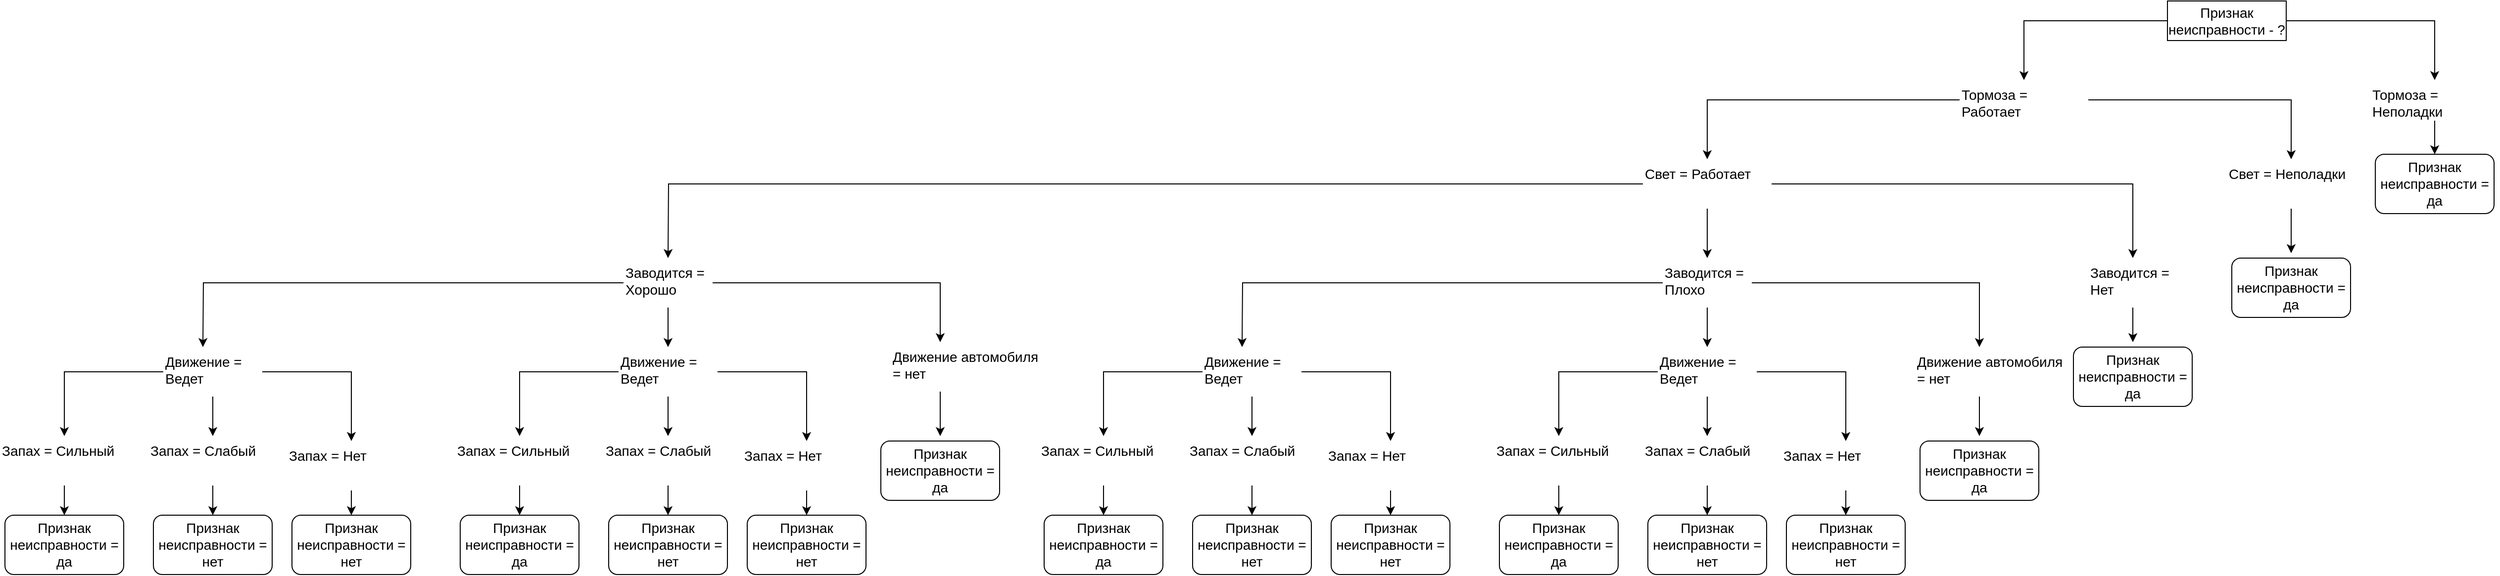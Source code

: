<mxfile version="13.7.9" type="device"><diagram id="8UMA14Dn64yTcVa0Wlig" name="Страница 1"><mxGraphModel dx="4512" dy="1174" grid="1" gridSize="10" guides="1" tooltips="1" connect="1" arrows="1" fold="1" page="1" pageScale="1" pageWidth="827" pageHeight="1169" math="0" shadow="0"><root><mxCell id="0"/><mxCell id="1" parent="0"/><mxCell id="dR8aCYPxrqE2yzST3Ery-28" style="edgeStyle=orthogonalEdgeStyle;rounded=0;orthogonalLoop=1;jettySize=auto;html=1;exitX=0;exitY=0.5;exitDx=0;exitDy=0;entryX=0.5;entryY=0;entryDx=0;entryDy=0;fontFamily=Helvetica;fontSize=14;fontColor=#000000;" edge="1" parent="1" source="dR8aCYPxrqE2yzST3Ery-1" target="dR8aCYPxrqE2yzST3Ery-5"><mxGeometry relative="1" as="geometry"/></mxCell><mxCell id="dR8aCYPxrqE2yzST3Ery-29" style="edgeStyle=orthogonalEdgeStyle;rounded=0;orthogonalLoop=1;jettySize=auto;html=1;exitX=1;exitY=0.5;exitDx=0;exitDy=0;entryX=0.5;entryY=0;entryDx=0;entryDy=0;fontFamily=Helvetica;fontSize=14;fontColor=#000000;" edge="1" parent="1" source="dR8aCYPxrqE2yzST3Ery-1" target="dR8aCYPxrqE2yzST3Ery-10"><mxGeometry relative="1" as="geometry"/></mxCell><mxCell id="dR8aCYPxrqE2yzST3Ery-1" value="Признак неисправности&amp;nbsp;- ?" style="rounded=0;whiteSpace=wrap;html=1;fontFamily=Helvetica;labelBackgroundColor=#ffffff;labelBorderColor=none;fontSize=14;" vertex="1" parent="1"><mxGeometry x="300" y="80" width="120" height="40" as="geometry"/></mxCell><mxCell id="dR8aCYPxrqE2yzST3Ery-30" style="edgeStyle=orthogonalEdgeStyle;rounded=0;orthogonalLoop=1;jettySize=auto;html=1;exitX=1;exitY=0.5;exitDx=0;exitDy=0;entryX=0.5;entryY=0;entryDx=0;entryDy=0;fontFamily=Helvetica;fontSize=14;fontColor=#000000;" edge="1" parent="1" source="dR8aCYPxrqE2yzST3Ery-5" target="dR8aCYPxrqE2yzST3Ery-11"><mxGeometry relative="1" as="geometry"/></mxCell><mxCell id="dR8aCYPxrqE2yzST3Ery-31" style="edgeStyle=orthogonalEdgeStyle;rounded=0;orthogonalLoop=1;jettySize=auto;html=1;exitX=0;exitY=0.5;exitDx=0;exitDy=0;entryX=0.5;entryY=0;entryDx=0;entryDy=0;fontFamily=Helvetica;fontSize=14;fontColor=#000000;" edge="1" parent="1" source="dR8aCYPxrqE2yzST3Ery-5" target="dR8aCYPxrqE2yzST3Ery-6"><mxGeometry relative="1" as="geometry"/></mxCell><mxCell id="dR8aCYPxrqE2yzST3Ery-5" value="Тормоза = Работает" style="text;whiteSpace=wrap;html=1;fontFamily=Helvetica;labelBackgroundColor=#ffffff;labelBorderColor=none;fontSize=14;" vertex="1" parent="1"><mxGeometry x="90" y="160" width="130" height="40" as="geometry"/></mxCell><mxCell id="dR8aCYPxrqE2yzST3Ery-32" style="edgeStyle=orthogonalEdgeStyle;rounded=0;orthogonalLoop=1;jettySize=auto;html=1;exitX=1;exitY=0.5;exitDx=0;exitDy=0;entryX=0.5;entryY=0;entryDx=0;entryDy=0;fontFamily=Helvetica;fontSize=14;fontColor=#000000;" edge="1" parent="1" source="dR8aCYPxrqE2yzST3Ery-6" target="dR8aCYPxrqE2yzST3Ery-13"><mxGeometry relative="1" as="geometry"/></mxCell><mxCell id="dR8aCYPxrqE2yzST3Ery-89" style="edgeStyle=orthogonalEdgeStyle;rounded=0;orthogonalLoop=1;jettySize=auto;html=1;exitX=0.5;exitY=1;exitDx=0;exitDy=0;entryX=0.5;entryY=0;entryDx=0;entryDy=0;fontFamily=Helvetica;fontSize=14;fontColor=#000000;" edge="1" parent="1" source="dR8aCYPxrqE2yzST3Ery-6" target="dR8aCYPxrqE2yzST3Ery-7"><mxGeometry relative="1" as="geometry"/></mxCell><mxCell id="dR8aCYPxrqE2yzST3Ery-91" style="edgeStyle=orthogonalEdgeStyle;rounded=0;orthogonalLoop=1;jettySize=auto;html=1;exitX=0;exitY=0.5;exitDx=0;exitDy=0;entryX=0.5;entryY=0;entryDx=0;entryDy=0;fontFamily=Helvetica;fontSize=14;fontColor=#000000;" edge="1" parent="1" source="dR8aCYPxrqE2yzST3Ery-6"><mxGeometry relative="1" as="geometry"><mxPoint x="-1215" y="340" as="targetPoint"/></mxGeometry></mxCell><mxCell id="dR8aCYPxrqE2yzST3Ery-6" value="Свет = Работает" style="text;whiteSpace=wrap;html=1;fontFamily=Helvetica;labelBackgroundColor=#ffffff;labelBorderColor=none;fontSize=14;" vertex="1" parent="1"><mxGeometry x="-230" y="240" width="130" height="50" as="geometry"/></mxCell><mxCell id="dR8aCYPxrqE2yzST3Ery-34" style="edgeStyle=orthogonalEdgeStyle;rounded=0;orthogonalLoop=1;jettySize=auto;html=1;exitX=1;exitY=0.5;exitDx=0;exitDy=0;entryX=0.5;entryY=0;entryDx=0;entryDy=0;fontFamily=Helvetica;fontSize=14;fontColor=#000000;" edge="1" parent="1" source="dR8aCYPxrqE2yzST3Ery-7" target="dR8aCYPxrqE2yzST3Ery-17"><mxGeometry relative="1" as="geometry"/></mxCell><mxCell id="dR8aCYPxrqE2yzST3Ery-35" style="edgeStyle=orthogonalEdgeStyle;rounded=0;orthogonalLoop=1;jettySize=auto;html=1;exitX=0;exitY=0.5;exitDx=0;exitDy=0;entryX=0.5;entryY=0;entryDx=0;entryDy=0;fontFamily=Helvetica;fontSize=14;fontColor=#000000;" edge="1" parent="1" source="dR8aCYPxrqE2yzST3Ery-7"><mxGeometry relative="1" as="geometry"><mxPoint x="-635" y="430" as="targetPoint"/></mxGeometry></mxCell><mxCell id="dR8aCYPxrqE2yzST3Ery-62" style="edgeStyle=orthogonalEdgeStyle;rounded=0;orthogonalLoop=1;jettySize=auto;html=1;exitX=0.5;exitY=1;exitDx=0;exitDy=0;entryX=0.5;entryY=0;entryDx=0;entryDy=0;fontFamily=Helvetica;fontSize=14;fontColor=#000000;" edge="1" parent="1" source="dR8aCYPxrqE2yzST3Ery-7" target="dR8aCYPxrqE2yzST3Ery-16"><mxGeometry relative="1" as="geometry"/></mxCell><mxCell id="dR8aCYPxrqE2yzST3Ery-7" value="Заводится = Плохо" style="text;whiteSpace=wrap;html=1;fontFamily=Helvetica;labelBackgroundColor=#ffffff;labelBorderColor=none;fontSize=14;" vertex="1" parent="1"><mxGeometry x="-210" y="340" width="90" height="50" as="geometry"/></mxCell><mxCell id="dR8aCYPxrqE2yzST3Ery-112" value="" style="edgeStyle=orthogonalEdgeStyle;rounded=0;orthogonalLoop=1;jettySize=auto;html=1;fontFamily=Helvetica;fontSize=14;fontColor=#000000;" edge="1" parent="1" source="dR8aCYPxrqE2yzST3Ery-10"><mxGeometry relative="1" as="geometry"><mxPoint x="570" y="235" as="targetPoint"/></mxGeometry></mxCell><mxCell id="dR8aCYPxrqE2yzST3Ery-10" value="Тормоза = Неполадки" style="text;whiteSpace=wrap;html=1;fontFamily=Helvetica;labelBackgroundColor=#ffffff;labelBorderColor=none;fontSize=14;" vertex="1" parent="1"><mxGeometry x="505" y="160" width="130" height="40" as="geometry"/></mxCell><mxCell id="dR8aCYPxrqE2yzST3Ery-111" value="" style="edgeStyle=orthogonalEdgeStyle;rounded=0;orthogonalLoop=1;jettySize=auto;html=1;fontFamily=Helvetica;fontSize=14;fontColor=#000000;" edge="1" parent="1" source="dR8aCYPxrqE2yzST3Ery-11"><mxGeometry relative="1" as="geometry"><mxPoint x="425" y="335" as="targetPoint"/></mxGeometry></mxCell><mxCell id="dR8aCYPxrqE2yzST3Ery-11" value="Свет = Неполадки" style="text;whiteSpace=wrap;html=1;fontFamily=Helvetica;labelBackgroundColor=#ffffff;labelBorderColor=none;fontSize=14;" vertex="1" parent="1"><mxGeometry x="360" y="240" width="130" height="50" as="geometry"/></mxCell><mxCell id="dR8aCYPxrqE2yzST3Ery-110" value="" style="edgeStyle=orthogonalEdgeStyle;rounded=0;orthogonalLoop=1;jettySize=auto;html=1;fontFamily=Helvetica;fontSize=14;fontColor=#000000;" edge="1" parent="1" source="dR8aCYPxrqE2yzST3Ery-13"><mxGeometry relative="1" as="geometry"><mxPoint x="265.059" y="425" as="targetPoint"/></mxGeometry></mxCell><mxCell id="dR8aCYPxrqE2yzST3Ery-13" value="Заводится = Нет" style="text;whiteSpace=wrap;html=1;fontFamily=Helvetica;labelBackgroundColor=#ffffff;labelBorderColor=none;fontSize=14;" vertex="1" parent="1"><mxGeometry x="220" y="340" width="90" height="50" as="geometry"/></mxCell><mxCell id="dR8aCYPxrqE2yzST3Ery-59" style="edgeStyle=orthogonalEdgeStyle;rounded=0;orthogonalLoop=1;jettySize=auto;html=1;exitX=0;exitY=0.5;exitDx=0;exitDy=0;entryX=0.5;entryY=0;entryDx=0;entryDy=0;fontFamily=Helvetica;fontSize=14;fontColor=#000000;" edge="1" parent="1" source="dR8aCYPxrqE2yzST3Ery-16" target="dR8aCYPxrqE2yzST3Ery-53"><mxGeometry relative="1" as="geometry"/></mxCell><mxCell id="dR8aCYPxrqE2yzST3Ery-60" style="edgeStyle=orthogonalEdgeStyle;rounded=0;orthogonalLoop=1;jettySize=auto;html=1;exitX=0.5;exitY=1;exitDx=0;exitDy=0;entryX=0.5;entryY=0;entryDx=0;entryDy=0;fontFamily=Helvetica;fontSize=14;fontColor=#000000;" edge="1" parent="1" source="dR8aCYPxrqE2yzST3Ery-16" target="dR8aCYPxrqE2yzST3Ery-54"><mxGeometry relative="1" as="geometry"/></mxCell><mxCell id="dR8aCYPxrqE2yzST3Ery-61" style="edgeStyle=orthogonalEdgeStyle;rounded=0;orthogonalLoop=1;jettySize=auto;html=1;exitX=1;exitY=0.5;exitDx=0;exitDy=0;entryX=0.5;entryY=0;entryDx=0;entryDy=0;fontFamily=Helvetica;fontSize=14;fontColor=#000000;" edge="1" parent="1" source="dR8aCYPxrqE2yzST3Ery-16" target="dR8aCYPxrqE2yzST3Ery-55"><mxGeometry relative="1" as="geometry"/></mxCell><mxCell id="dR8aCYPxrqE2yzST3Ery-16" value="Движение = Ведет" style="text;whiteSpace=wrap;html=1;fontFamily=Helvetica;labelBackgroundColor=#ffffff;labelBorderColor=none;fontSize=14;" vertex="1" parent="1"><mxGeometry x="-215" y="430" width="100" height="50" as="geometry"/></mxCell><mxCell id="dR8aCYPxrqE2yzST3Ery-109" value="" style="edgeStyle=orthogonalEdgeStyle;rounded=0;orthogonalLoop=1;jettySize=auto;html=1;fontFamily=Helvetica;fontSize=14;fontColor=#000000;" edge="1" parent="1" source="dR8aCYPxrqE2yzST3Ery-17"><mxGeometry relative="1" as="geometry"><mxPoint x="110" y="520" as="targetPoint"/></mxGeometry></mxCell><mxCell id="dR8aCYPxrqE2yzST3Ery-17" value="&lt;span style=&quot;font-size: 14px; font-style: normal; font-weight: 400; letter-spacing: normal; text-align: left; text-indent: 0px; text-transform: none; word-spacing: 0px; display: inline; float: none;&quot;&gt;Движение&amp;nbsp;&lt;/span&gt;&lt;span style=&quot;font-size: 14px; font-style: normal; font-weight: 400; letter-spacing: normal; text-align: left; text-indent: 0px; text-transform: none; word-spacing: 0px; display: inline; float: none;&quot;&gt;автомобиля = нет&lt;/span&gt;" style="text;whiteSpace=wrap;html=1;fontFamily=Helvetica;labelBackgroundColor=#ffffff;labelBorderColor=none;fontSize=14;" vertex="1" parent="1"><mxGeometry x="45" y="430" width="130" height="50" as="geometry"/></mxCell><mxCell id="dR8aCYPxrqE2yzST3Ery-102" style="edgeStyle=orthogonalEdgeStyle;rounded=0;orthogonalLoop=1;jettySize=auto;html=1;exitX=0.5;exitY=1;exitDx=0;exitDy=0;entryX=0.5;entryY=0;entryDx=0;entryDy=0;fontFamily=Helvetica;fontSize=14;fontColor=#000000;" edge="1" parent="1" source="dR8aCYPxrqE2yzST3Ery-53"><mxGeometry relative="1" as="geometry"><mxPoint x="-315" y="600" as="targetPoint"/></mxGeometry></mxCell><mxCell id="dR8aCYPxrqE2yzST3Ery-53" value="Запах = Сильный" style="text;whiteSpace=wrap;html=1;fontFamily=Helvetica;labelBackgroundColor=#ffffff;labelBorderColor=none;fontSize=14;" vertex="1" parent="1"><mxGeometry x="-380" y="520" width="130" height="50" as="geometry"/></mxCell><mxCell id="dR8aCYPxrqE2yzST3Ery-103" style="edgeStyle=orthogonalEdgeStyle;rounded=0;orthogonalLoop=1;jettySize=auto;html=1;exitX=0.5;exitY=1;exitDx=0;exitDy=0;entryX=0.5;entryY=0;entryDx=0;entryDy=0;fontFamily=Helvetica;fontSize=14;fontColor=#000000;" edge="1" parent="1" source="dR8aCYPxrqE2yzST3Ery-54"><mxGeometry relative="1" as="geometry"><mxPoint x="-165" y="600" as="targetPoint"/></mxGeometry></mxCell><mxCell id="dR8aCYPxrqE2yzST3Ery-54" value="Запах = Слабый" style="text;whiteSpace=wrap;html=1;fontFamily=Helvetica;labelBackgroundColor=#ffffff;labelBorderColor=none;fontSize=14;" vertex="1" parent="1"><mxGeometry x="-230" y="520" width="130" height="50" as="geometry"/></mxCell><mxCell id="dR8aCYPxrqE2yzST3Ery-104" style="edgeStyle=orthogonalEdgeStyle;rounded=0;orthogonalLoop=1;jettySize=auto;html=1;exitX=0.5;exitY=1;exitDx=0;exitDy=0;entryX=0.5;entryY=0;entryDx=0;entryDy=0;fontFamily=Helvetica;fontSize=14;fontColor=#000000;" edge="1" parent="1" source="dR8aCYPxrqE2yzST3Ery-55" target="dR8aCYPxrqE2yzST3Ery-56"><mxGeometry relative="1" as="geometry"/></mxCell><mxCell id="dR8aCYPxrqE2yzST3Ery-55" value="Запах = Нет" style="text;whiteSpace=wrap;html=1;fontFamily=Helvetica;labelBackgroundColor=#ffffff;labelBorderColor=none;fontSize=14;" vertex="1" parent="1"><mxGeometry x="-90" y="525" width="130" height="50" as="geometry"/></mxCell><mxCell id="dR8aCYPxrqE2yzST3Ery-56" value="&lt;span style=&quot;background-color: rgb(255, 255, 255); font-size: 14px;&quot;&gt;Признак неисправности&lt;/span&gt;&amp;nbsp;= нет" style="rounded=1;whiteSpace=wrap;html=1;labelBackgroundColor=none;strokeWidth=1;fontFamily=Helvetica;fontSize=14;fontColor=#000000;" vertex="1" parent="1"><mxGeometry x="-85" y="600" width="120" height="60" as="geometry"/></mxCell><mxCell id="dR8aCYPxrqE2yzST3Ery-146" value="&lt;span style=&quot;background-color: rgb(255, 255, 255); font-size: 14px;&quot;&gt;Признак неисправности&amp;nbsp;&lt;/span&gt;= да" style="rounded=1;whiteSpace=wrap;html=1;labelBackgroundColor=none;strokeWidth=1;fontFamily=Helvetica;fontSize=14;fontColor=#000000;" vertex="1" parent="1"><mxGeometry x="510" y="235" width="120" height="60" as="geometry"/></mxCell><mxCell id="dR8aCYPxrqE2yzST3Ery-202" value="&lt;span style=&quot;background-color: rgb(255, 255, 255); font-size: 14px;&quot;&gt;Признак неисправности&amp;nbsp;&lt;/span&gt;= да" style="rounded=1;whiteSpace=wrap;html=1;labelBackgroundColor=none;strokeWidth=1;fontFamily=Helvetica;fontSize=14;fontColor=#000000;" vertex="1" parent="1"><mxGeometry x="365" y="340" width="120" height="60" as="geometry"/></mxCell><mxCell id="dR8aCYPxrqE2yzST3Ery-203" value="&lt;span style=&quot;background-color: rgb(255, 255, 255); font-size: 14px;&quot;&gt;Признак неисправности&amp;nbsp;&lt;/span&gt;= да" style="rounded=1;whiteSpace=wrap;html=1;labelBackgroundColor=none;strokeWidth=1;fontFamily=Helvetica;fontSize=14;fontColor=#000000;" vertex="1" parent="1"><mxGeometry x="205" y="430" width="120" height="60" as="geometry"/></mxCell><mxCell id="dR8aCYPxrqE2yzST3Ery-204" value="&lt;span style=&quot;background-color: rgb(255, 255, 255); font-size: 14px;&quot;&gt;Признак неисправности&amp;nbsp;&lt;/span&gt;= да" style="rounded=1;whiteSpace=wrap;html=1;labelBackgroundColor=none;strokeWidth=1;fontFamily=Helvetica;fontSize=14;fontColor=#000000;" vertex="1" parent="1"><mxGeometry x="50" y="525" width="120" height="60" as="geometry"/></mxCell><mxCell id="dR8aCYPxrqE2yzST3Ery-205" value="&lt;span style=&quot;background-color: rgb(255, 255, 255); font-size: 14px;&quot;&gt;Признак неисправности&lt;/span&gt;&amp;nbsp;= нет" style="rounded=1;whiteSpace=wrap;html=1;labelBackgroundColor=none;strokeWidth=1;fontFamily=Helvetica;fontSize=14;fontColor=#000000;" vertex="1" parent="1"><mxGeometry x="-225" y="600" width="120" height="60" as="geometry"/></mxCell><mxCell id="dR8aCYPxrqE2yzST3Ery-206" value="&lt;span style=&quot;background-color: rgb(255, 255, 255); font-size: 14px;&quot;&gt;Признак неисправности&amp;nbsp;&lt;/span&gt;= да" style="rounded=1;whiteSpace=wrap;html=1;labelBackgroundColor=none;strokeWidth=1;fontFamily=Helvetica;fontSize=14;fontColor=#000000;" vertex="1" parent="1"><mxGeometry x="-375" y="600" width="120" height="60" as="geometry"/></mxCell><mxCell id="dR8aCYPxrqE2yzST3Ery-207" style="edgeStyle=orthogonalEdgeStyle;rounded=0;orthogonalLoop=1;jettySize=auto;html=1;exitX=0;exitY=0.5;exitDx=0;exitDy=0;entryX=0.5;entryY=0;entryDx=0;entryDy=0;fontFamily=Helvetica;fontSize=14;fontColor=#000000;" edge="1" parent="1" source="dR8aCYPxrqE2yzST3Ery-210" target="dR8aCYPxrqE2yzST3Ery-212"><mxGeometry relative="1" as="geometry"/></mxCell><mxCell id="dR8aCYPxrqE2yzST3Ery-208" style="edgeStyle=orthogonalEdgeStyle;rounded=0;orthogonalLoop=1;jettySize=auto;html=1;exitX=0.5;exitY=1;exitDx=0;exitDy=0;entryX=0.5;entryY=0;entryDx=0;entryDy=0;fontFamily=Helvetica;fontSize=14;fontColor=#000000;" edge="1" parent="1" source="dR8aCYPxrqE2yzST3Ery-210" target="dR8aCYPxrqE2yzST3Ery-214"><mxGeometry relative="1" as="geometry"/></mxCell><mxCell id="dR8aCYPxrqE2yzST3Ery-209" style="edgeStyle=orthogonalEdgeStyle;rounded=0;orthogonalLoop=1;jettySize=auto;html=1;exitX=1;exitY=0.5;exitDx=0;exitDy=0;entryX=0.5;entryY=0;entryDx=0;entryDy=0;fontFamily=Helvetica;fontSize=14;fontColor=#000000;" edge="1" parent="1" source="dR8aCYPxrqE2yzST3Ery-210" target="dR8aCYPxrqE2yzST3Ery-216"><mxGeometry relative="1" as="geometry"/></mxCell><mxCell id="dR8aCYPxrqE2yzST3Ery-210" value="Движение = Ведет" style="text;whiteSpace=wrap;html=1;fontFamily=Helvetica;labelBackgroundColor=#ffffff;labelBorderColor=none;fontSize=14;" vertex="1" parent="1"><mxGeometry x="-675" y="430" width="100" height="50" as="geometry"/></mxCell><mxCell id="dR8aCYPxrqE2yzST3Ery-211" style="edgeStyle=orthogonalEdgeStyle;rounded=0;orthogonalLoop=1;jettySize=auto;html=1;exitX=0.5;exitY=1;exitDx=0;exitDy=0;entryX=0.5;entryY=0;entryDx=0;entryDy=0;fontFamily=Helvetica;fontSize=14;fontColor=#000000;" edge="1" parent="1" source="dR8aCYPxrqE2yzST3Ery-212"><mxGeometry relative="1" as="geometry"><mxPoint x="-775" y="600" as="targetPoint"/></mxGeometry></mxCell><mxCell id="dR8aCYPxrqE2yzST3Ery-212" value="Запах = Сильный" style="text;whiteSpace=wrap;html=1;fontFamily=Helvetica;labelBackgroundColor=#ffffff;labelBorderColor=none;fontSize=14;" vertex="1" parent="1"><mxGeometry x="-840" y="520" width="130" height="50" as="geometry"/></mxCell><mxCell id="dR8aCYPxrqE2yzST3Ery-213" style="edgeStyle=orthogonalEdgeStyle;rounded=0;orthogonalLoop=1;jettySize=auto;html=1;exitX=0.5;exitY=1;exitDx=0;exitDy=0;entryX=0.5;entryY=0;entryDx=0;entryDy=0;fontFamily=Helvetica;fontSize=14;fontColor=#000000;" edge="1" parent="1" source="dR8aCYPxrqE2yzST3Ery-214"><mxGeometry relative="1" as="geometry"><mxPoint x="-625" y="600" as="targetPoint"/></mxGeometry></mxCell><mxCell id="dR8aCYPxrqE2yzST3Ery-214" value="Запах = Слабый" style="text;whiteSpace=wrap;html=1;fontFamily=Helvetica;labelBackgroundColor=#ffffff;labelBorderColor=none;fontSize=14;" vertex="1" parent="1"><mxGeometry x="-690" y="520" width="130" height="50" as="geometry"/></mxCell><mxCell id="dR8aCYPxrqE2yzST3Ery-215" style="edgeStyle=orthogonalEdgeStyle;rounded=0;orthogonalLoop=1;jettySize=auto;html=1;exitX=0.5;exitY=1;exitDx=0;exitDy=0;entryX=0.5;entryY=0;entryDx=0;entryDy=0;fontFamily=Helvetica;fontSize=14;fontColor=#000000;" edge="1" parent="1" source="dR8aCYPxrqE2yzST3Ery-216" target="dR8aCYPxrqE2yzST3Ery-217"><mxGeometry relative="1" as="geometry"/></mxCell><mxCell id="dR8aCYPxrqE2yzST3Ery-216" value="Запах = Нет" style="text;whiteSpace=wrap;html=1;fontFamily=Helvetica;labelBackgroundColor=#ffffff;labelBorderColor=none;fontSize=14;" vertex="1" parent="1"><mxGeometry x="-550" y="525" width="130" height="50" as="geometry"/></mxCell><mxCell id="dR8aCYPxrqE2yzST3Ery-217" value="&lt;span style=&quot;background-color: rgb(255, 255, 255); font-size: 14px;&quot;&gt;Признак неисправности&lt;/span&gt;&amp;nbsp;= нет" style="rounded=1;whiteSpace=wrap;html=1;labelBackgroundColor=none;strokeWidth=1;fontFamily=Helvetica;fontSize=14;fontColor=#000000;" vertex="1" parent="1"><mxGeometry x="-545" y="600" width="120" height="60" as="geometry"/></mxCell><mxCell id="dR8aCYPxrqE2yzST3Ery-218" value="&lt;span style=&quot;background-color: rgb(255, 255, 255); font-size: 14px;&quot;&gt;Признак неисправности&lt;/span&gt;&amp;nbsp;= нет" style="rounded=1;whiteSpace=wrap;html=1;labelBackgroundColor=none;strokeWidth=1;fontFamily=Helvetica;fontSize=14;fontColor=#000000;" vertex="1" parent="1"><mxGeometry x="-685" y="600" width="120" height="60" as="geometry"/></mxCell><mxCell id="dR8aCYPxrqE2yzST3Ery-219" value="&lt;span style=&quot;background-color: rgb(255, 255, 255); font-size: 14px;&quot;&gt;Признак неисправности&amp;nbsp;&lt;/span&gt;= да" style="rounded=1;whiteSpace=wrap;html=1;labelBackgroundColor=none;strokeWidth=1;fontFamily=Helvetica;fontSize=14;fontColor=#000000;" vertex="1" parent="1"><mxGeometry x="-835" y="600" width="120" height="60" as="geometry"/></mxCell><mxCell id="dR8aCYPxrqE2yzST3Ery-220" style="edgeStyle=orthogonalEdgeStyle;rounded=0;orthogonalLoop=1;jettySize=auto;html=1;exitX=1;exitY=0.5;exitDx=0;exitDy=0;entryX=0.5;entryY=0;entryDx=0;entryDy=0;fontFamily=Helvetica;fontSize=14;fontColor=#000000;" edge="1" parent="1" source="dR8aCYPxrqE2yzST3Ery-223" target="dR8aCYPxrqE2yzST3Ery-229"><mxGeometry relative="1" as="geometry"/></mxCell><mxCell id="dR8aCYPxrqE2yzST3Ery-221" style="edgeStyle=orthogonalEdgeStyle;rounded=0;orthogonalLoop=1;jettySize=auto;html=1;exitX=0;exitY=0.5;exitDx=0;exitDy=0;entryX=0.5;entryY=0;entryDx=0;entryDy=0;fontFamily=Helvetica;fontSize=14;fontColor=#000000;" edge="1" parent="1" source="dR8aCYPxrqE2yzST3Ery-223"><mxGeometry relative="1" as="geometry"><mxPoint x="-1685" y="430" as="targetPoint"/></mxGeometry></mxCell><mxCell id="dR8aCYPxrqE2yzST3Ery-222" style="edgeStyle=orthogonalEdgeStyle;rounded=0;orthogonalLoop=1;jettySize=auto;html=1;exitX=0.5;exitY=1;exitDx=0;exitDy=0;entryX=0.5;entryY=0;entryDx=0;entryDy=0;fontFamily=Helvetica;fontSize=14;fontColor=#000000;" edge="1" parent="1" source="dR8aCYPxrqE2yzST3Ery-223" target="dR8aCYPxrqE2yzST3Ery-227"><mxGeometry relative="1" as="geometry"/></mxCell><mxCell id="dR8aCYPxrqE2yzST3Ery-223" value="Заводится = Хорошо" style="text;whiteSpace=wrap;html=1;fontFamily=Helvetica;labelBackgroundColor=#ffffff;labelBorderColor=none;fontSize=14;" vertex="1" parent="1"><mxGeometry x="-1260" y="340" width="90" height="50" as="geometry"/></mxCell><mxCell id="dR8aCYPxrqE2yzST3Ery-224" style="edgeStyle=orthogonalEdgeStyle;rounded=0;orthogonalLoop=1;jettySize=auto;html=1;exitX=0;exitY=0.5;exitDx=0;exitDy=0;entryX=0.5;entryY=0;entryDx=0;entryDy=0;fontFamily=Helvetica;fontSize=14;fontColor=#000000;" edge="1" parent="1" source="dR8aCYPxrqE2yzST3Ery-227" target="dR8aCYPxrqE2yzST3Ery-231"><mxGeometry relative="1" as="geometry"/></mxCell><mxCell id="dR8aCYPxrqE2yzST3Ery-225" style="edgeStyle=orthogonalEdgeStyle;rounded=0;orthogonalLoop=1;jettySize=auto;html=1;exitX=0.5;exitY=1;exitDx=0;exitDy=0;entryX=0.5;entryY=0;entryDx=0;entryDy=0;fontFamily=Helvetica;fontSize=14;fontColor=#000000;" edge="1" parent="1" source="dR8aCYPxrqE2yzST3Ery-227" target="dR8aCYPxrqE2yzST3Ery-233"><mxGeometry relative="1" as="geometry"/></mxCell><mxCell id="dR8aCYPxrqE2yzST3Ery-226" style="edgeStyle=orthogonalEdgeStyle;rounded=0;orthogonalLoop=1;jettySize=auto;html=1;exitX=1;exitY=0.5;exitDx=0;exitDy=0;entryX=0.5;entryY=0;entryDx=0;entryDy=0;fontFamily=Helvetica;fontSize=14;fontColor=#000000;" edge="1" parent="1" source="dR8aCYPxrqE2yzST3Ery-227" target="dR8aCYPxrqE2yzST3Ery-235"><mxGeometry relative="1" as="geometry"/></mxCell><mxCell id="dR8aCYPxrqE2yzST3Ery-227" value="Движение = Ведет" style="text;whiteSpace=wrap;html=1;fontFamily=Helvetica;labelBackgroundColor=#ffffff;labelBorderColor=none;fontSize=14;" vertex="1" parent="1"><mxGeometry x="-1265" y="430" width="100" height="50" as="geometry"/></mxCell><mxCell id="dR8aCYPxrqE2yzST3Ery-228" value="" style="edgeStyle=orthogonalEdgeStyle;rounded=0;orthogonalLoop=1;jettySize=auto;html=1;fontFamily=Helvetica;fontSize=14;fontColor=#000000;" edge="1" parent="1" source="dR8aCYPxrqE2yzST3Ery-229"><mxGeometry relative="1" as="geometry"><mxPoint x="-940" y="520" as="targetPoint"/></mxGeometry></mxCell><mxCell id="dR8aCYPxrqE2yzST3Ery-229" value="&lt;span style=&quot;font-size: 14px; font-style: normal; font-weight: 400; letter-spacing: normal; text-align: left; text-indent: 0px; text-transform: none; word-spacing: 0px; display: inline; float: none;&quot;&gt;Движение&amp;nbsp;&lt;/span&gt;&lt;span style=&quot;font-size: 14px; font-style: normal; font-weight: 400; letter-spacing: normal; text-align: left; text-indent: 0px; text-transform: none; word-spacing: 0px; display: inline; float: none;&quot;&gt;автомобиля = нет&lt;/span&gt;" style="text;whiteSpace=wrap;html=1;fontFamily=Helvetica;labelBackgroundColor=#ffffff;labelBorderColor=none;fontSize=14;" vertex="1" parent="1"><mxGeometry x="-990" y="425" width="100" height="50" as="geometry"/></mxCell><mxCell id="dR8aCYPxrqE2yzST3Ery-230" style="edgeStyle=orthogonalEdgeStyle;rounded=0;orthogonalLoop=1;jettySize=auto;html=1;exitX=0.5;exitY=1;exitDx=0;exitDy=0;entryX=0.5;entryY=0;entryDx=0;entryDy=0;fontFamily=Helvetica;fontSize=14;fontColor=#000000;" edge="1" parent="1" source="dR8aCYPxrqE2yzST3Ery-231"><mxGeometry relative="1" as="geometry"><mxPoint x="-1365" y="600" as="targetPoint"/></mxGeometry></mxCell><mxCell id="dR8aCYPxrqE2yzST3Ery-231" value="Запах = Сильный" style="text;whiteSpace=wrap;html=1;fontFamily=Helvetica;labelBackgroundColor=#ffffff;labelBorderColor=none;fontSize=14;" vertex="1" parent="1"><mxGeometry x="-1430" y="520" width="130" height="50" as="geometry"/></mxCell><mxCell id="dR8aCYPxrqE2yzST3Ery-232" style="edgeStyle=orthogonalEdgeStyle;rounded=0;orthogonalLoop=1;jettySize=auto;html=1;exitX=0.5;exitY=1;exitDx=0;exitDy=0;entryX=0.5;entryY=0;entryDx=0;entryDy=0;fontFamily=Helvetica;fontSize=14;fontColor=#000000;" edge="1" parent="1" source="dR8aCYPxrqE2yzST3Ery-233"><mxGeometry relative="1" as="geometry"><mxPoint x="-1215" y="600" as="targetPoint"/></mxGeometry></mxCell><mxCell id="dR8aCYPxrqE2yzST3Ery-233" value="Запах = Слабый" style="text;whiteSpace=wrap;html=1;fontFamily=Helvetica;labelBackgroundColor=#ffffff;labelBorderColor=none;fontSize=14;" vertex="1" parent="1"><mxGeometry x="-1280" y="520" width="130" height="50" as="geometry"/></mxCell><mxCell id="dR8aCYPxrqE2yzST3Ery-234" style="edgeStyle=orthogonalEdgeStyle;rounded=0;orthogonalLoop=1;jettySize=auto;html=1;exitX=0.5;exitY=1;exitDx=0;exitDy=0;entryX=0.5;entryY=0;entryDx=0;entryDy=0;fontFamily=Helvetica;fontSize=14;fontColor=#000000;" edge="1" parent="1" source="dR8aCYPxrqE2yzST3Ery-235" target="dR8aCYPxrqE2yzST3Ery-236"><mxGeometry relative="1" as="geometry"/></mxCell><mxCell id="dR8aCYPxrqE2yzST3Ery-235" value="Запах = Нет" style="text;whiteSpace=wrap;html=1;fontFamily=Helvetica;labelBackgroundColor=#ffffff;labelBorderColor=none;fontSize=14;" vertex="1" parent="1"><mxGeometry x="-1140" y="525" width="130" height="50" as="geometry"/></mxCell><mxCell id="dR8aCYPxrqE2yzST3Ery-236" value="&lt;span style=&quot;background-color: rgb(255, 255, 255); font-size: 14px;&quot;&gt;Признак неисправности&lt;/span&gt;&amp;nbsp;= нет" style="rounded=1;whiteSpace=wrap;html=1;labelBackgroundColor=none;strokeWidth=1;fontFamily=Helvetica;fontSize=14;fontColor=#000000;" vertex="1" parent="1"><mxGeometry x="-1135" y="600" width="120" height="60" as="geometry"/></mxCell><mxCell id="dR8aCYPxrqE2yzST3Ery-237" value="&lt;span style=&quot;background-color: rgb(255, 255, 255); font-size: 14px;&quot;&gt;Признак неисправности&amp;nbsp;&lt;/span&gt;= да" style="rounded=1;whiteSpace=wrap;html=1;labelBackgroundColor=none;strokeWidth=1;fontFamily=Helvetica;fontSize=14;fontColor=#000000;" vertex="1" parent="1"><mxGeometry x="-1000" y="525" width="120" height="60" as="geometry"/></mxCell><mxCell id="dR8aCYPxrqE2yzST3Ery-238" value="&lt;span style=&quot;background-color: rgb(255, 255, 255); font-size: 14px;&quot;&gt;Признак неисправности&lt;/span&gt;&amp;nbsp;= нет" style="rounded=1;whiteSpace=wrap;html=1;labelBackgroundColor=none;strokeWidth=1;fontFamily=Helvetica;fontSize=14;fontColor=#000000;" vertex="1" parent="1"><mxGeometry x="-1275" y="600" width="120" height="60" as="geometry"/></mxCell><mxCell id="dR8aCYPxrqE2yzST3Ery-239" value="&lt;span style=&quot;background-color: rgb(255, 255, 255); font-size: 14px;&quot;&gt;Признак неисправности&amp;nbsp;&lt;/span&gt;= да" style="rounded=1;whiteSpace=wrap;html=1;labelBackgroundColor=none;strokeWidth=1;fontFamily=Helvetica;fontSize=14;fontColor=#000000;" vertex="1" parent="1"><mxGeometry x="-1425" y="600" width="120" height="60" as="geometry"/></mxCell><mxCell id="dR8aCYPxrqE2yzST3Ery-240" style="edgeStyle=orthogonalEdgeStyle;rounded=0;orthogonalLoop=1;jettySize=auto;html=1;exitX=0;exitY=0.5;exitDx=0;exitDy=0;entryX=0.5;entryY=0;entryDx=0;entryDy=0;fontFamily=Helvetica;fontSize=14;fontColor=#000000;" edge="1" parent="1" source="dR8aCYPxrqE2yzST3Ery-243" target="dR8aCYPxrqE2yzST3Ery-245"><mxGeometry relative="1" as="geometry"/></mxCell><mxCell id="dR8aCYPxrqE2yzST3Ery-241" style="edgeStyle=orthogonalEdgeStyle;rounded=0;orthogonalLoop=1;jettySize=auto;html=1;exitX=0.5;exitY=1;exitDx=0;exitDy=0;entryX=0.5;entryY=0;entryDx=0;entryDy=0;fontFamily=Helvetica;fontSize=14;fontColor=#000000;" edge="1" parent="1" source="dR8aCYPxrqE2yzST3Ery-243" target="dR8aCYPxrqE2yzST3Ery-247"><mxGeometry relative="1" as="geometry"/></mxCell><mxCell id="dR8aCYPxrqE2yzST3Ery-242" style="edgeStyle=orthogonalEdgeStyle;rounded=0;orthogonalLoop=1;jettySize=auto;html=1;exitX=1;exitY=0.5;exitDx=0;exitDy=0;entryX=0.5;entryY=0;entryDx=0;entryDy=0;fontFamily=Helvetica;fontSize=14;fontColor=#000000;" edge="1" parent="1" source="dR8aCYPxrqE2yzST3Ery-243" target="dR8aCYPxrqE2yzST3Ery-249"><mxGeometry relative="1" as="geometry"/></mxCell><mxCell id="dR8aCYPxrqE2yzST3Ery-243" value="Движение = Ведет" style="text;whiteSpace=wrap;html=1;fontFamily=Helvetica;labelBackgroundColor=#ffffff;labelBorderColor=none;fontSize=14;" vertex="1" parent="1"><mxGeometry x="-1725" y="430" width="100" height="50" as="geometry"/></mxCell><mxCell id="dR8aCYPxrqE2yzST3Ery-244" style="edgeStyle=orthogonalEdgeStyle;rounded=0;orthogonalLoop=1;jettySize=auto;html=1;exitX=0.5;exitY=1;exitDx=0;exitDy=0;entryX=0.5;entryY=0;entryDx=0;entryDy=0;fontFamily=Helvetica;fontSize=14;fontColor=#000000;" edge="1" parent="1" source="dR8aCYPxrqE2yzST3Ery-245"><mxGeometry relative="1" as="geometry"><mxPoint x="-1825" y="600" as="targetPoint"/></mxGeometry></mxCell><mxCell id="dR8aCYPxrqE2yzST3Ery-245" value="Запах = Сильный" style="text;whiteSpace=wrap;html=1;fontFamily=Helvetica;labelBackgroundColor=#ffffff;labelBorderColor=none;fontSize=14;" vertex="1" parent="1"><mxGeometry x="-1890" y="520" width="130" height="50" as="geometry"/></mxCell><mxCell id="dR8aCYPxrqE2yzST3Ery-246" style="edgeStyle=orthogonalEdgeStyle;rounded=0;orthogonalLoop=1;jettySize=auto;html=1;exitX=0.5;exitY=1;exitDx=0;exitDy=0;entryX=0.5;entryY=0;entryDx=0;entryDy=0;fontFamily=Helvetica;fontSize=14;fontColor=#000000;" edge="1" parent="1" source="dR8aCYPxrqE2yzST3Ery-247"><mxGeometry relative="1" as="geometry"><mxPoint x="-1675" y="600" as="targetPoint"/></mxGeometry></mxCell><mxCell id="dR8aCYPxrqE2yzST3Ery-247" value="Запах = Слабый" style="text;whiteSpace=wrap;html=1;fontFamily=Helvetica;labelBackgroundColor=#ffffff;labelBorderColor=none;fontSize=14;" vertex="1" parent="1"><mxGeometry x="-1740" y="520" width="130" height="50" as="geometry"/></mxCell><mxCell id="dR8aCYPxrqE2yzST3Ery-248" style="edgeStyle=orthogonalEdgeStyle;rounded=0;orthogonalLoop=1;jettySize=auto;html=1;exitX=0.5;exitY=1;exitDx=0;exitDy=0;entryX=0.5;entryY=0;entryDx=0;entryDy=0;fontFamily=Helvetica;fontSize=14;fontColor=#000000;" edge="1" parent="1" source="dR8aCYPxrqE2yzST3Ery-249" target="dR8aCYPxrqE2yzST3Ery-250"><mxGeometry relative="1" as="geometry"/></mxCell><mxCell id="dR8aCYPxrqE2yzST3Ery-249" value="Запах = Нет" style="text;whiteSpace=wrap;html=1;fontFamily=Helvetica;labelBackgroundColor=#ffffff;labelBorderColor=none;fontSize=14;" vertex="1" parent="1"><mxGeometry x="-1600" y="525" width="130" height="50" as="geometry"/></mxCell><mxCell id="dR8aCYPxrqE2yzST3Ery-250" value="&lt;span style=&quot;background-color: rgb(255, 255, 255); font-size: 14px;&quot;&gt;Признак неисправности&lt;/span&gt;&amp;nbsp;= нет" style="rounded=1;whiteSpace=wrap;html=1;labelBackgroundColor=none;strokeWidth=1;fontFamily=Helvetica;fontSize=14;fontColor=#000000;" vertex="1" parent="1"><mxGeometry x="-1595" y="600" width="120" height="60" as="geometry"/></mxCell><mxCell id="dR8aCYPxrqE2yzST3Ery-251" value="&lt;span style=&quot;background-color: rgb(255, 255, 255); font-size: 14px;&quot;&gt;Признак неисправности&lt;/span&gt;&amp;nbsp;= нет" style="rounded=1;whiteSpace=wrap;html=1;labelBackgroundColor=none;strokeWidth=1;fontFamily=Helvetica;fontSize=14;fontColor=#000000;" vertex="1" parent="1"><mxGeometry x="-1735" y="600" width="120" height="60" as="geometry"/></mxCell><mxCell id="dR8aCYPxrqE2yzST3Ery-252" value="&lt;span style=&quot;background-color: rgb(255, 255, 255); font-size: 14px;&quot;&gt;Признак неисправности&amp;nbsp;&lt;/span&gt;= да" style="rounded=1;whiteSpace=wrap;html=1;labelBackgroundColor=none;strokeWidth=1;fontFamily=Helvetica;fontSize=14;fontColor=#000000;" vertex="1" parent="1"><mxGeometry x="-1885" y="600" width="120" height="60" as="geometry"/></mxCell></root></mxGraphModel></diagram></mxfile>